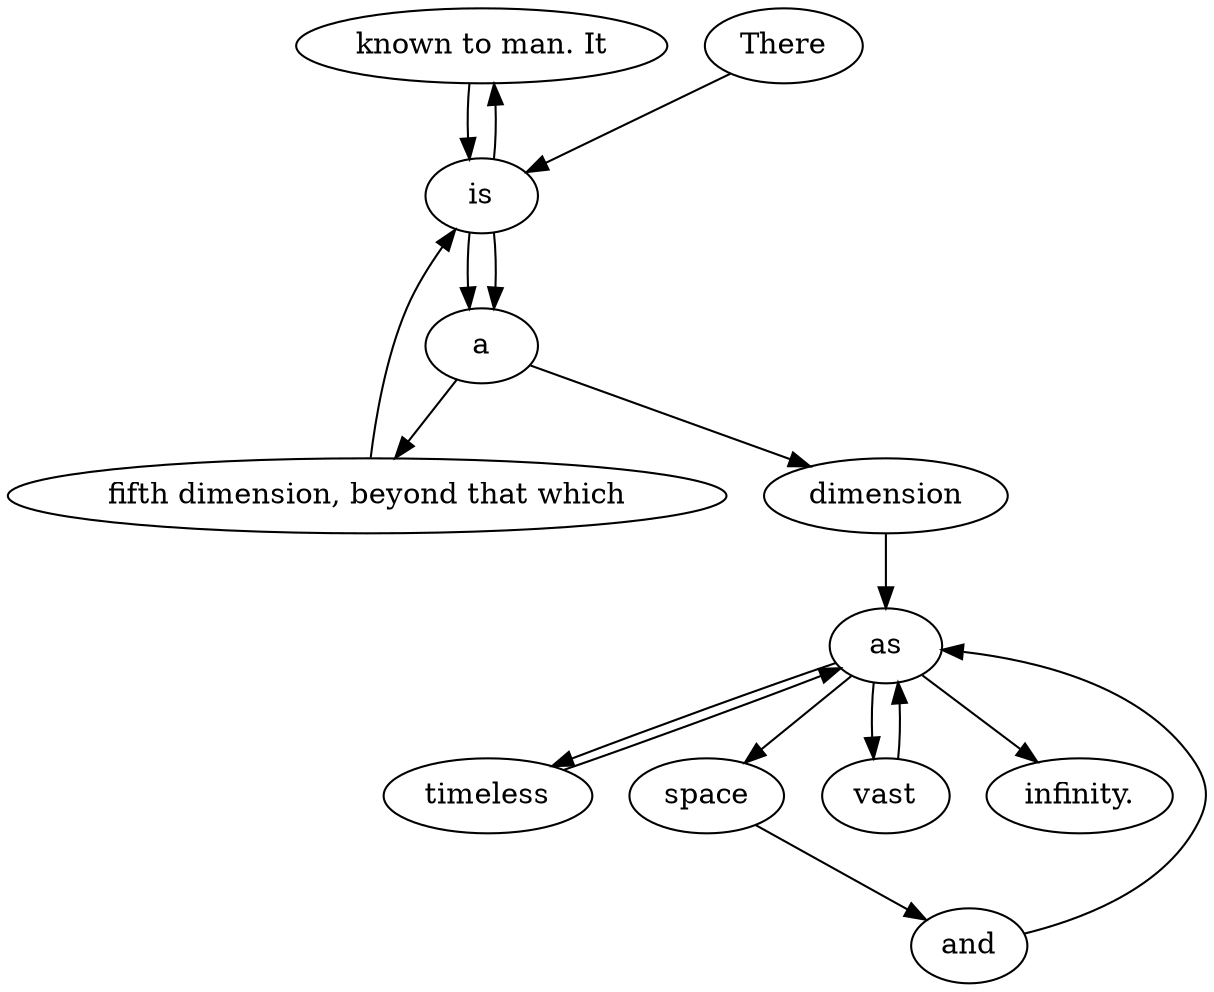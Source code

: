 digraph G {
 "known to man. It"-> "is";
 "timeless"-> "as";
 "space"-> "and";
 "There"-> "is";
 "and"-> "as";
 "a"-> "fifth dimension, beyond that which", "dimension";
 "fifth dimension, beyond that which" -> "is";
 "vast"-> "as";
 "as"-> "vast", "space", "timeless", "infinity.";
 "dimension"-> "as";
 "is"-> "a", "known to man. It", "a";
}